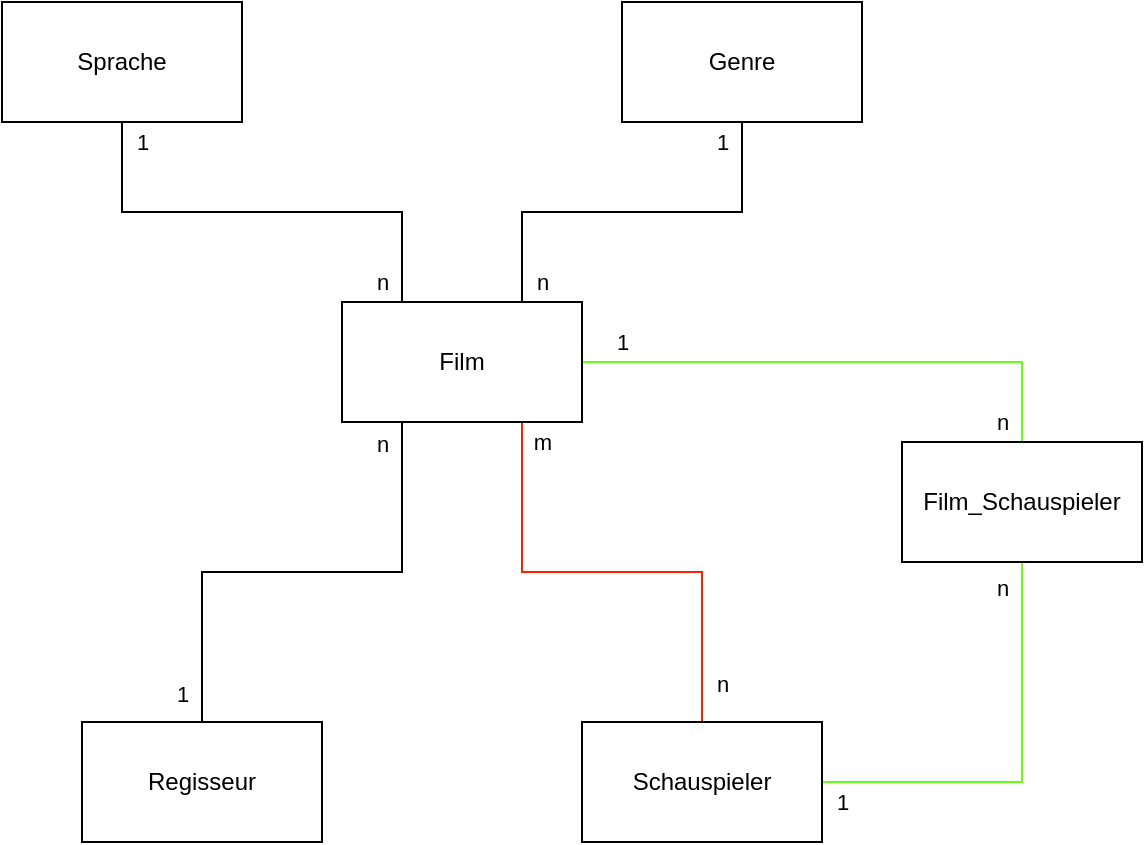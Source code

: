 <mxfile version="21.1.7" type="device">
  <diagram name="Seite-1" id="TWp_5vhUaTihHVgHI_tu">
    <mxGraphModel dx="1674" dy="774" grid="1" gridSize="10" guides="1" tooltips="1" connect="1" arrows="1" fold="1" page="1" pageScale="1" pageWidth="827" pageHeight="1169" math="0" shadow="0">
      <root>
        <mxCell id="0" />
        <mxCell id="1" parent="0" />
        <mxCell id="OCgPoqL9tRLP-kEL_aEg-8" value="n" style="edgeStyle=orthogonalEdgeStyle;rounded=0;orthogonalLoop=1;jettySize=auto;html=1;exitX=0.75;exitY=0;exitDx=0;exitDy=0;entryX=0.5;entryY=1;entryDx=0;entryDy=0;endArrow=none;endFill=0;" edge="1" parent="1" source="OCgPoqL9tRLP-kEL_aEg-1" target="OCgPoqL9tRLP-kEL_aEg-3">
          <mxGeometry x="-0.9" y="-10" relative="1" as="geometry">
            <mxPoint as="offset" />
          </mxGeometry>
        </mxCell>
        <mxCell id="OCgPoqL9tRLP-kEL_aEg-10" value="1" style="edgeLabel;html=1;align=center;verticalAlign=middle;resizable=0;points=[];" vertex="1" connectable="0" parent="OCgPoqL9tRLP-kEL_aEg-8">
          <mxGeometry x="-0.37" y="2" relative="1" as="geometry">
            <mxPoint x="82" y="-33" as="offset" />
          </mxGeometry>
        </mxCell>
        <mxCell id="OCgPoqL9tRLP-kEL_aEg-11" style="edgeStyle=orthogonalEdgeStyle;rounded=0;orthogonalLoop=1;jettySize=auto;html=1;exitX=0.25;exitY=1;exitDx=0;exitDy=0;endArrow=none;endFill=0;" edge="1" parent="1" source="OCgPoqL9tRLP-kEL_aEg-1" target="OCgPoqL9tRLP-kEL_aEg-5">
          <mxGeometry relative="1" as="geometry" />
        </mxCell>
        <mxCell id="OCgPoqL9tRLP-kEL_aEg-12" value="n" style="edgeLabel;html=1;align=center;verticalAlign=middle;resizable=0;points=[];" vertex="1" connectable="0" parent="OCgPoqL9tRLP-kEL_aEg-11">
          <mxGeometry x="-0.912" y="-3" relative="1" as="geometry">
            <mxPoint x="-7" as="offset" />
          </mxGeometry>
        </mxCell>
        <mxCell id="OCgPoqL9tRLP-kEL_aEg-13" value="1" style="edgeLabel;html=1;align=center;verticalAlign=middle;resizable=0;points=[];" vertex="1" connectable="0" parent="OCgPoqL9tRLP-kEL_aEg-11">
          <mxGeometry x="0.888" y="-4" relative="1" as="geometry">
            <mxPoint x="-6" as="offset" />
          </mxGeometry>
        </mxCell>
        <mxCell id="OCgPoqL9tRLP-kEL_aEg-14" style="edgeStyle=orthogonalEdgeStyle;rounded=0;orthogonalLoop=1;jettySize=auto;html=1;exitX=0.75;exitY=1;exitDx=0;exitDy=0;endArrow=none;endFill=0;strokeColor=#FF2200;" edge="1" parent="1" source="OCgPoqL9tRLP-kEL_aEg-1" target="OCgPoqL9tRLP-kEL_aEg-4">
          <mxGeometry relative="1" as="geometry" />
        </mxCell>
        <mxCell id="OCgPoqL9tRLP-kEL_aEg-15" value="m" style="edgeLabel;html=1;align=center;verticalAlign=middle;resizable=0;points=[];" vertex="1" connectable="0" parent="OCgPoqL9tRLP-kEL_aEg-14">
          <mxGeometry x="-0.808" y="3" relative="1" as="geometry">
            <mxPoint x="7" y="-13" as="offset" />
          </mxGeometry>
        </mxCell>
        <mxCell id="OCgPoqL9tRLP-kEL_aEg-16" value="n" style="edgeLabel;html=1;align=center;verticalAlign=middle;resizable=0;points=[];" vertex="1" connectable="0" parent="OCgPoqL9tRLP-kEL_aEg-14">
          <mxGeometry x="0.842" relative="1" as="geometry">
            <mxPoint x="10" as="offset" />
          </mxGeometry>
        </mxCell>
        <mxCell id="OCgPoqL9tRLP-kEL_aEg-18" style="edgeStyle=orthogonalEdgeStyle;rounded=0;orthogonalLoop=1;jettySize=auto;html=1;exitX=1;exitY=0.5;exitDx=0;exitDy=0;entryX=0.5;entryY=0;entryDx=0;entryDy=0;endArrow=none;endFill=0;strokeColor=#63FF14;" edge="1" parent="1" source="OCgPoqL9tRLP-kEL_aEg-1" target="OCgPoqL9tRLP-kEL_aEg-17">
          <mxGeometry relative="1" as="geometry" />
        </mxCell>
        <mxCell id="OCgPoqL9tRLP-kEL_aEg-20" value="1" style="edgeLabel;html=1;align=center;verticalAlign=middle;resizable=0;points=[];" vertex="1" connectable="0" parent="OCgPoqL9tRLP-kEL_aEg-18">
          <mxGeometry x="-0.592" y="-3" relative="1" as="geometry">
            <mxPoint x="-33" y="-13" as="offset" />
          </mxGeometry>
        </mxCell>
        <mxCell id="OCgPoqL9tRLP-kEL_aEg-21" value="n" style="edgeLabel;html=1;align=center;verticalAlign=middle;resizable=0;points=[];" vertex="1" connectable="0" parent="OCgPoqL9tRLP-kEL_aEg-18">
          <mxGeometry x="0.761" y="-3" relative="1" as="geometry">
            <mxPoint x="-7" y="21" as="offset" />
          </mxGeometry>
        </mxCell>
        <mxCell id="OCgPoqL9tRLP-kEL_aEg-1" value="Film" style="rounded=0;whiteSpace=wrap;html=1;" vertex="1" parent="1">
          <mxGeometry x="200" y="210" width="120" height="60" as="geometry" />
        </mxCell>
        <mxCell id="OCgPoqL9tRLP-kEL_aEg-6" value="1" style="edgeStyle=orthogonalEdgeStyle;rounded=0;orthogonalLoop=1;jettySize=auto;html=1;exitX=0.5;exitY=1;exitDx=0;exitDy=0;entryX=0.25;entryY=0;entryDx=0;entryDy=0;startArrow=none;startFill=0;endArrow=none;endFill=0;" edge="1" parent="1" source="OCgPoqL9tRLP-kEL_aEg-2" target="OCgPoqL9tRLP-kEL_aEg-1">
          <mxGeometry x="-0.913" y="10" relative="1" as="geometry">
            <mxPoint as="offset" />
          </mxGeometry>
        </mxCell>
        <mxCell id="OCgPoqL9tRLP-kEL_aEg-7" value="n" style="edgeLabel;html=1;align=center;verticalAlign=middle;resizable=0;points=[];" vertex="1" connectable="0" parent="OCgPoqL9tRLP-kEL_aEg-6">
          <mxGeometry x="0.4" relative="1" as="geometry">
            <mxPoint x="14" y="35" as="offset" />
          </mxGeometry>
        </mxCell>
        <mxCell id="OCgPoqL9tRLP-kEL_aEg-2" value="Sprache" style="rounded=0;whiteSpace=wrap;html=1;" vertex="1" parent="1">
          <mxGeometry x="30" y="60" width="120" height="60" as="geometry" />
        </mxCell>
        <mxCell id="OCgPoqL9tRLP-kEL_aEg-3" value="Genre" style="rounded=0;whiteSpace=wrap;html=1;" vertex="1" parent="1">
          <mxGeometry x="340" y="60" width="120" height="60" as="geometry" />
        </mxCell>
        <mxCell id="OCgPoqL9tRLP-kEL_aEg-19" style="edgeStyle=orthogonalEdgeStyle;rounded=0;orthogonalLoop=1;jettySize=auto;html=1;entryX=0.5;entryY=1;entryDx=0;entryDy=0;endArrow=none;endFill=0;strokeColor=#63FF14;" edge="1" parent="1" source="OCgPoqL9tRLP-kEL_aEg-4" target="OCgPoqL9tRLP-kEL_aEg-17">
          <mxGeometry relative="1" as="geometry" />
        </mxCell>
        <mxCell id="OCgPoqL9tRLP-kEL_aEg-22" value="1" style="edgeLabel;html=1;align=center;verticalAlign=middle;resizable=0;points=[];" vertex="1" connectable="0" parent="OCgPoqL9tRLP-kEL_aEg-19">
          <mxGeometry x="-0.829" y="1" relative="1" as="geometry">
            <mxPoint x="-8" y="11" as="offset" />
          </mxGeometry>
        </mxCell>
        <mxCell id="OCgPoqL9tRLP-kEL_aEg-23" value="n" style="edgeLabel;html=1;align=center;verticalAlign=middle;resizable=0;points=[];" vertex="1" connectable="0" parent="OCgPoqL9tRLP-kEL_aEg-19">
          <mxGeometry x="0.876" y="-1" relative="1" as="geometry">
            <mxPoint x="-11" as="offset" />
          </mxGeometry>
        </mxCell>
        <mxCell id="OCgPoqL9tRLP-kEL_aEg-4" value="Schauspieler" style="rounded=0;whiteSpace=wrap;html=1;" vertex="1" parent="1">
          <mxGeometry x="320" y="420" width="120" height="60" as="geometry" />
        </mxCell>
        <mxCell id="OCgPoqL9tRLP-kEL_aEg-5" value="Regisseur" style="rounded=0;whiteSpace=wrap;html=1;" vertex="1" parent="1">
          <mxGeometry x="70" y="420" width="120" height="60" as="geometry" />
        </mxCell>
        <mxCell id="OCgPoqL9tRLP-kEL_aEg-17" value="Film_Schauspieler" style="rounded=0;whiteSpace=wrap;html=1;" vertex="1" parent="1">
          <mxGeometry x="480" y="280" width="120" height="60" as="geometry" />
        </mxCell>
      </root>
    </mxGraphModel>
  </diagram>
</mxfile>

